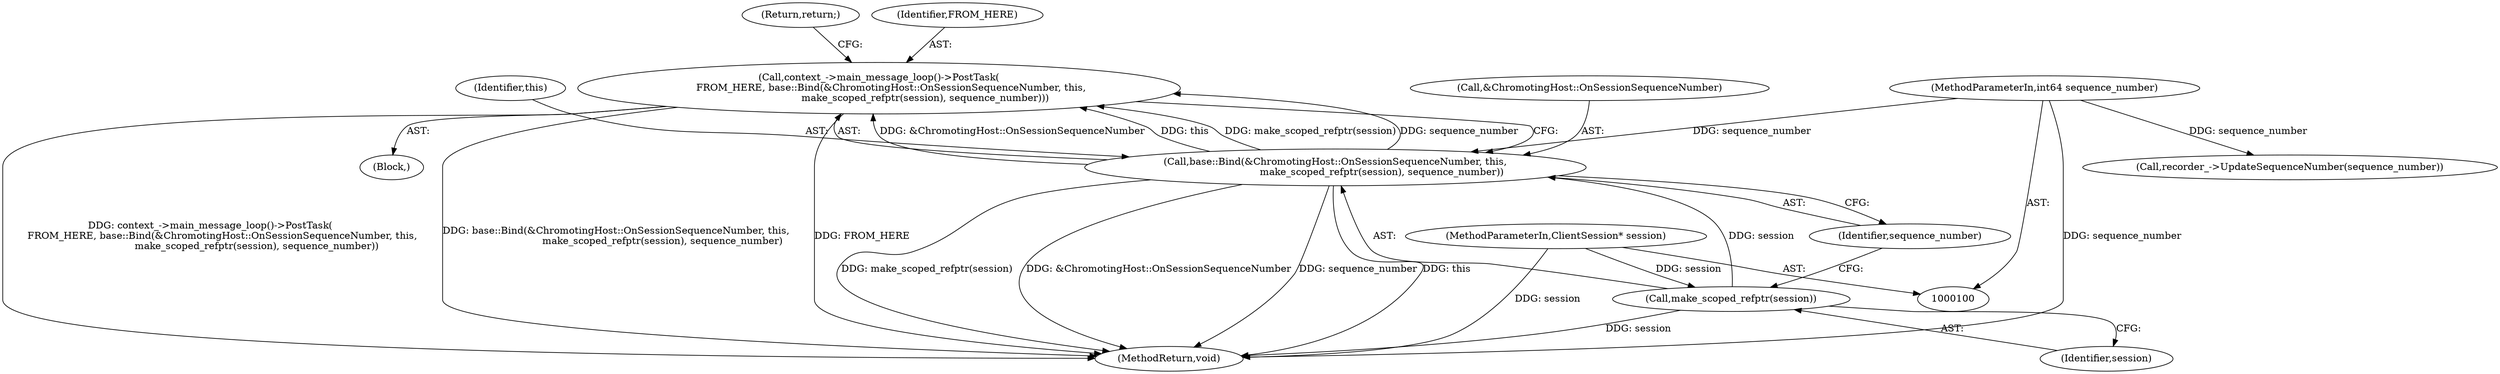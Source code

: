digraph "1_Chrome_a46bcef82b29d30836a0f26226e3d4aca4fa9612_8@API" {
"1000109" [label="(Call,context_->main_message_loop()->PostTask(\n        FROM_HERE, base::Bind(&ChromotingHost::OnSessionSequenceNumber, this,\n                              make_scoped_refptr(session), sequence_number)))"];
"1000111" [label="(Call,base::Bind(&ChromotingHost::OnSessionSequenceNumber, this,\n                              make_scoped_refptr(session), sequence_number))"];
"1000115" [label="(Call,make_scoped_refptr(session))"];
"1000101" [label="(MethodParameterIn,ClientSession* session)"];
"1000102" [label="(MethodParameterIn,int64 sequence_number)"];
"1000109" [label="(Call,context_->main_message_loop()->PostTask(\n        FROM_HERE, base::Bind(&ChromotingHost::OnSessionSequenceNumber, this,\n                              make_scoped_refptr(session), sequence_number)))"];
"1000118" [label="(Return,return;)"];
"1000121" [label="(Call,recorder_->UpdateSequenceNumber(sequence_number))"];
"1000108" [label="(Block,)"];
"1000123" [label="(MethodReturn,void)"];
"1000114" [label="(Identifier,this)"];
"1000111" [label="(Call,base::Bind(&ChromotingHost::OnSessionSequenceNumber, this,\n                              make_scoped_refptr(session), sequence_number))"];
"1000112" [label="(Call,&ChromotingHost::OnSessionSequenceNumber)"];
"1000110" [label="(Identifier,FROM_HERE)"];
"1000102" [label="(MethodParameterIn,int64 sequence_number)"];
"1000115" [label="(Call,make_scoped_refptr(session))"];
"1000116" [label="(Identifier,session)"];
"1000117" [label="(Identifier,sequence_number)"];
"1000101" [label="(MethodParameterIn,ClientSession* session)"];
"1000109" -> "1000108"  [label="AST: "];
"1000109" -> "1000111"  [label="CFG: "];
"1000110" -> "1000109"  [label="AST: "];
"1000111" -> "1000109"  [label="AST: "];
"1000118" -> "1000109"  [label="CFG: "];
"1000109" -> "1000123"  [label="DDG: FROM_HERE"];
"1000109" -> "1000123"  [label="DDG: base::Bind(&ChromotingHost::OnSessionSequenceNumber, this,\n                              make_scoped_refptr(session), sequence_number)"];
"1000109" -> "1000123"  [label="DDG: context_->main_message_loop()->PostTask(\n        FROM_HERE, base::Bind(&ChromotingHost::OnSessionSequenceNumber, this,\n                              make_scoped_refptr(session), sequence_number))"];
"1000111" -> "1000109"  [label="DDG: &ChromotingHost::OnSessionSequenceNumber"];
"1000111" -> "1000109"  [label="DDG: this"];
"1000111" -> "1000109"  [label="DDG: make_scoped_refptr(session)"];
"1000111" -> "1000109"  [label="DDG: sequence_number"];
"1000111" -> "1000117"  [label="CFG: "];
"1000112" -> "1000111"  [label="AST: "];
"1000114" -> "1000111"  [label="AST: "];
"1000115" -> "1000111"  [label="AST: "];
"1000117" -> "1000111"  [label="AST: "];
"1000111" -> "1000123"  [label="DDG: sequence_number"];
"1000111" -> "1000123"  [label="DDG: this"];
"1000111" -> "1000123"  [label="DDG: make_scoped_refptr(session)"];
"1000111" -> "1000123"  [label="DDG: &ChromotingHost::OnSessionSequenceNumber"];
"1000115" -> "1000111"  [label="DDG: session"];
"1000102" -> "1000111"  [label="DDG: sequence_number"];
"1000115" -> "1000116"  [label="CFG: "];
"1000116" -> "1000115"  [label="AST: "];
"1000117" -> "1000115"  [label="CFG: "];
"1000115" -> "1000123"  [label="DDG: session"];
"1000101" -> "1000115"  [label="DDG: session"];
"1000101" -> "1000100"  [label="AST: "];
"1000101" -> "1000123"  [label="DDG: session"];
"1000102" -> "1000100"  [label="AST: "];
"1000102" -> "1000123"  [label="DDG: sequence_number"];
"1000102" -> "1000121"  [label="DDG: sequence_number"];
}

